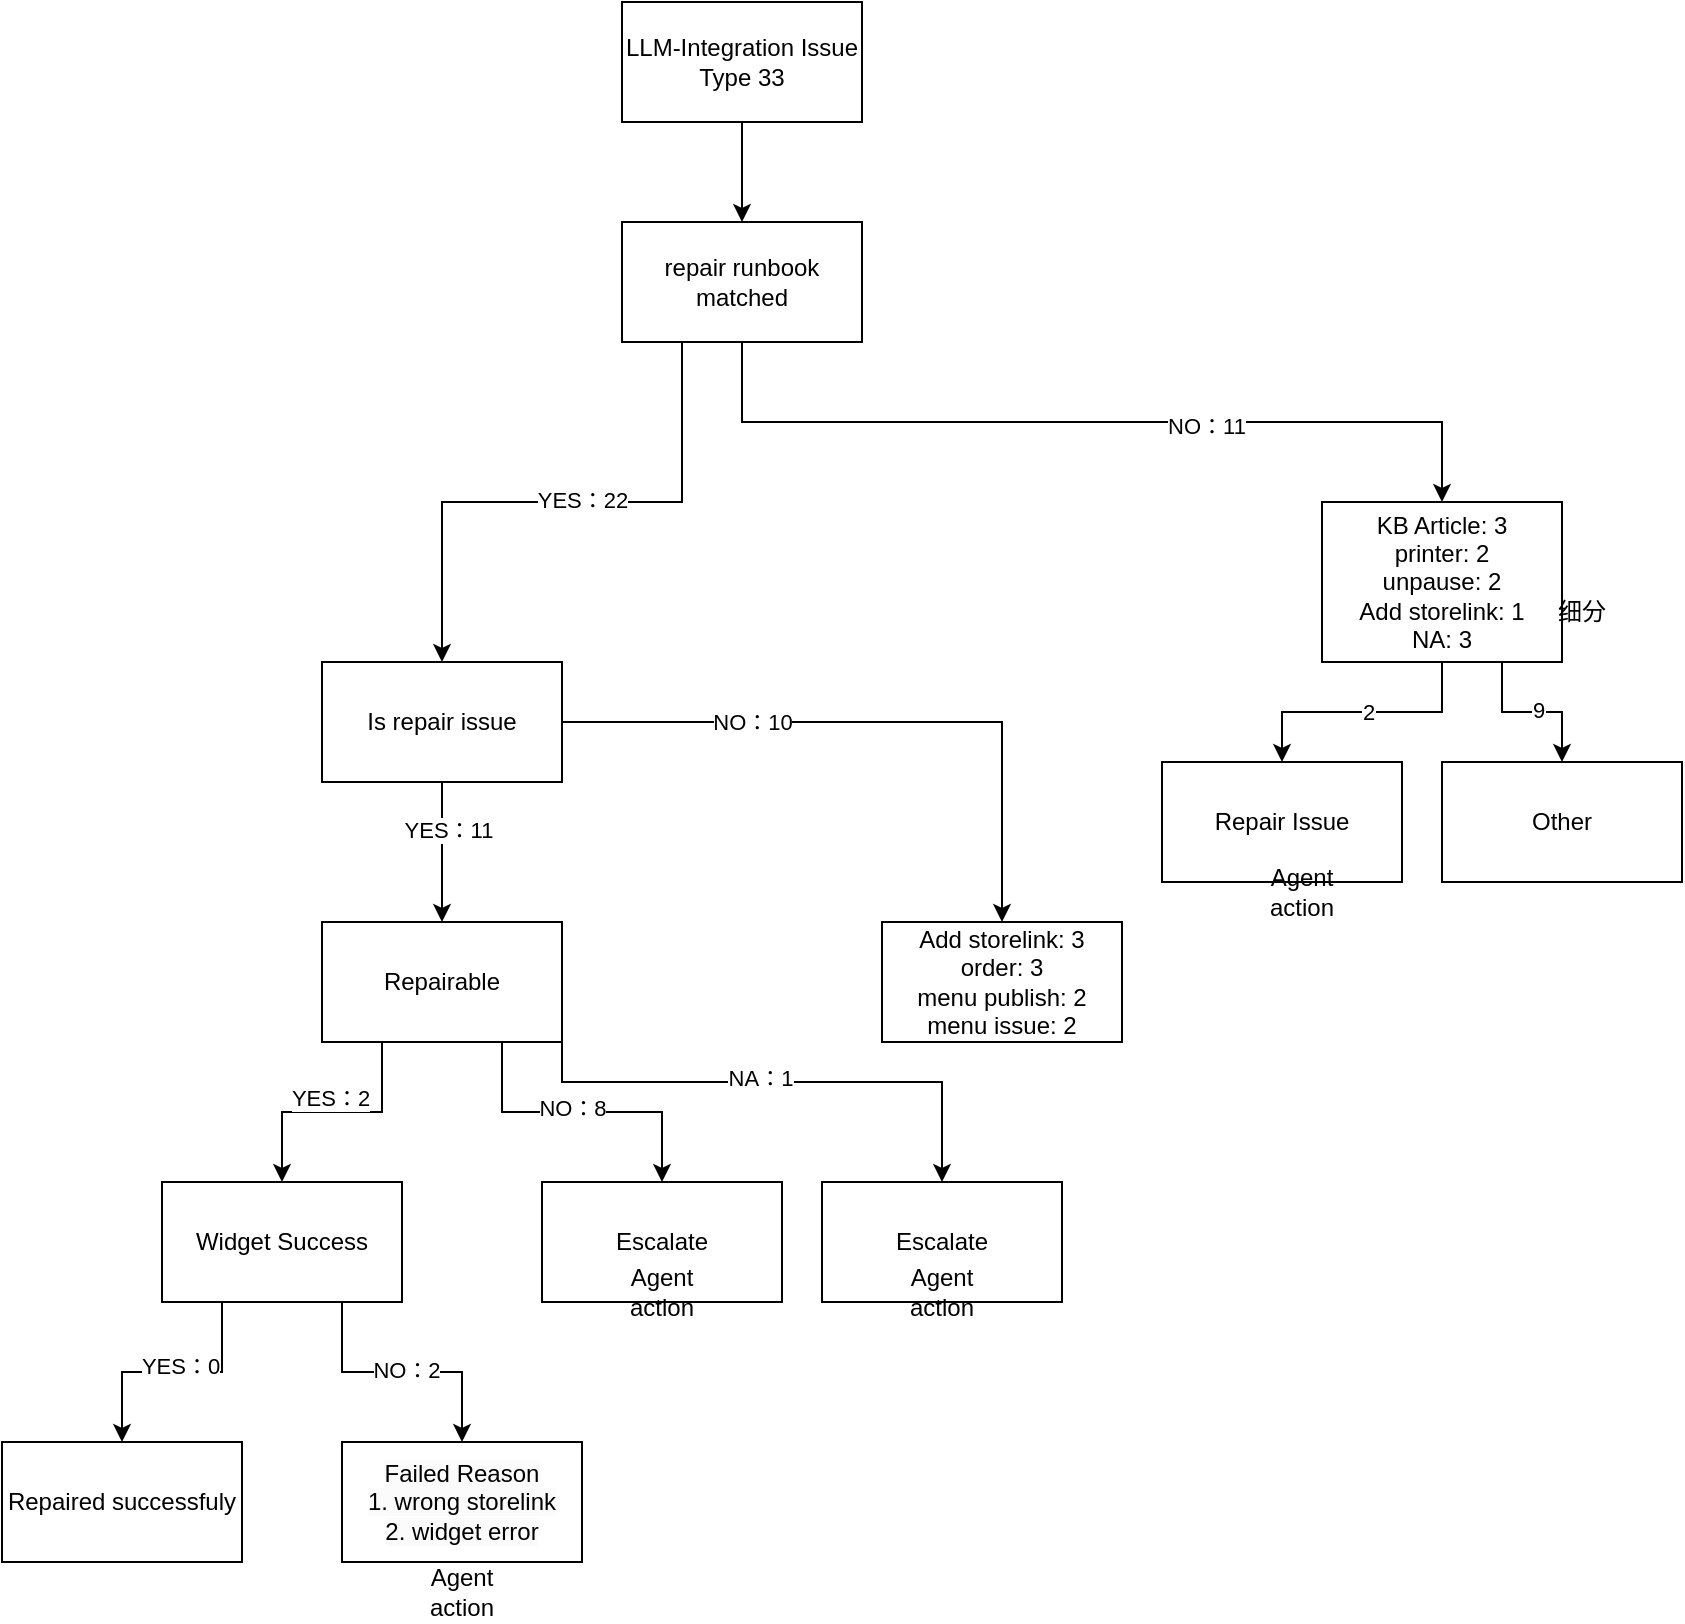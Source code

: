 <mxfile version="25.0.3">
  <diagram name="Page-1" id="e1eXuWaU9WfsJ-PKviq6">
    <mxGraphModel dx="1837" dy="743" grid="1" gridSize="10" guides="1" tooltips="1" connect="1" arrows="1" fold="1" page="1" pageScale="1" pageWidth="850" pageHeight="1100" math="0" shadow="0">
      <root>
        <mxCell id="0" />
        <mxCell id="1" parent="0" />
        <mxCell id="fQQwxeyHgZwv-CVo4GR3-3" style="edgeStyle=orthogonalEdgeStyle;rounded=0;orthogonalLoop=1;jettySize=auto;html=1;exitX=0.5;exitY=1;exitDx=0;exitDy=0;entryX=0.5;entryY=0;entryDx=0;entryDy=0;" edge="1" parent="1" source="fQQwxeyHgZwv-CVo4GR3-1" target="fQQwxeyHgZwv-CVo4GR3-2">
          <mxGeometry relative="1" as="geometry" />
        </mxCell>
        <mxCell id="fQQwxeyHgZwv-CVo4GR3-1" value="LLM-Integration Issue Type 33" style="whiteSpace=wrap;html=1;" vertex="1" parent="1">
          <mxGeometry x="350" y="510" width="120" height="60" as="geometry" />
        </mxCell>
        <mxCell id="fQQwxeyHgZwv-CVo4GR3-7" style="edgeStyle=orthogonalEdgeStyle;rounded=0;orthogonalLoop=1;jettySize=auto;html=1;exitX=0.25;exitY=1;exitDx=0;exitDy=0;entryX=0.5;entryY=0;entryDx=0;entryDy=0;" edge="1" parent="1" source="fQQwxeyHgZwv-CVo4GR3-2" target="fQQwxeyHgZwv-CVo4GR3-35">
          <mxGeometry relative="1" as="geometry" />
        </mxCell>
        <mxCell id="fQQwxeyHgZwv-CVo4GR3-33" value="YES：22" style="edgeLabel;html=1;align=center;verticalAlign=middle;resizable=0;points=[];" vertex="1" connectable="0" parent="fQQwxeyHgZwv-CVo4GR3-7">
          <mxGeometry x="-0.071" y="-1" relative="1" as="geometry">
            <mxPoint as="offset" />
          </mxGeometry>
        </mxCell>
        <mxCell id="fQQwxeyHgZwv-CVo4GR3-30" style="edgeStyle=orthogonalEdgeStyle;rounded=0;orthogonalLoop=1;jettySize=auto;html=1;exitX=0.5;exitY=1;exitDx=0;exitDy=0;" edge="1" parent="1" source="fQQwxeyHgZwv-CVo4GR3-2" target="fQQwxeyHgZwv-CVo4GR3-29">
          <mxGeometry relative="1" as="geometry" />
        </mxCell>
        <mxCell id="fQQwxeyHgZwv-CVo4GR3-41" value="NO：11" style="edgeLabel;html=1;align=center;verticalAlign=middle;resizable=0;points=[];" vertex="1" connectable="0" parent="fQQwxeyHgZwv-CVo4GR3-30">
          <mxGeometry x="0.263" y="-2" relative="1" as="geometry">
            <mxPoint as="offset" />
          </mxGeometry>
        </mxCell>
        <mxCell id="fQQwxeyHgZwv-CVo4GR3-2" value="repair runbook matched" style="whiteSpace=wrap;html=1;" vertex="1" parent="1">
          <mxGeometry x="350" y="620" width="120" height="60" as="geometry" />
        </mxCell>
        <mxCell id="fQQwxeyHgZwv-CVo4GR3-13" style="edgeStyle=orthogonalEdgeStyle;rounded=0;orthogonalLoop=1;jettySize=auto;html=1;exitX=0.25;exitY=1;exitDx=0;exitDy=0;" edge="1" parent="1" source="fQQwxeyHgZwv-CVo4GR3-5" target="fQQwxeyHgZwv-CVo4GR3-11">
          <mxGeometry relative="1" as="geometry" />
        </mxCell>
        <mxCell id="fQQwxeyHgZwv-CVo4GR3-14" value="YES：2" style="edgeLabel;html=1;align=center;verticalAlign=middle;resizable=0;points=[];" vertex="1" connectable="0" parent="fQQwxeyHgZwv-CVo4GR3-13">
          <mxGeometry x="0.027" y="-7" relative="1" as="geometry">
            <mxPoint as="offset" />
          </mxGeometry>
        </mxCell>
        <mxCell id="fQQwxeyHgZwv-CVo4GR3-17" style="edgeStyle=orthogonalEdgeStyle;rounded=0;orthogonalLoop=1;jettySize=auto;html=1;exitX=0.75;exitY=1;exitDx=0;exitDy=0;entryX=0.5;entryY=0;entryDx=0;entryDy=0;" edge="1" parent="1" source="fQQwxeyHgZwv-CVo4GR3-5" target="fQQwxeyHgZwv-CVo4GR3-12">
          <mxGeometry relative="1" as="geometry" />
        </mxCell>
        <mxCell id="fQQwxeyHgZwv-CVo4GR3-18" value="NO：8" style="edgeLabel;html=1;align=center;verticalAlign=middle;resizable=0;points=[];" vertex="1" connectable="0" parent="fQQwxeyHgZwv-CVo4GR3-17">
          <mxGeometry x="-0.067" y="2" relative="1" as="geometry">
            <mxPoint as="offset" />
          </mxGeometry>
        </mxCell>
        <mxCell id="fQQwxeyHgZwv-CVo4GR3-48" style="edgeStyle=orthogonalEdgeStyle;rounded=0;orthogonalLoop=1;jettySize=auto;html=1;exitX=1;exitY=0.75;exitDx=0;exitDy=0;entryX=0.5;entryY=0;entryDx=0;entryDy=0;" edge="1" parent="1" source="fQQwxeyHgZwv-CVo4GR3-5" target="fQQwxeyHgZwv-CVo4GR3-47">
          <mxGeometry relative="1" as="geometry">
            <Array as="points">
              <mxPoint x="320" y="1050" />
              <mxPoint x="510" y="1050" />
            </Array>
          </mxGeometry>
        </mxCell>
        <mxCell id="fQQwxeyHgZwv-CVo4GR3-49" value="NA：1" style="edgeLabel;html=1;align=center;verticalAlign=middle;resizable=0;points=[];" vertex="1" connectable="0" parent="fQQwxeyHgZwv-CVo4GR3-48">
          <mxGeometry x="-0.025" y="2" relative="1" as="geometry">
            <mxPoint as="offset" />
          </mxGeometry>
        </mxCell>
        <mxCell id="fQQwxeyHgZwv-CVo4GR3-5" value="Repairable" style="whiteSpace=wrap;html=1;" vertex="1" parent="1">
          <mxGeometry x="200" y="970" width="120" height="60" as="geometry" />
        </mxCell>
        <mxCell id="fQQwxeyHgZwv-CVo4GR3-21" style="edgeStyle=orthogonalEdgeStyle;rounded=0;orthogonalLoop=1;jettySize=auto;html=1;exitX=0.25;exitY=1;exitDx=0;exitDy=0;entryX=0.5;entryY=0;entryDx=0;entryDy=0;" edge="1" parent="1" source="fQQwxeyHgZwv-CVo4GR3-11" target="fQQwxeyHgZwv-CVo4GR3-19">
          <mxGeometry relative="1" as="geometry" />
        </mxCell>
        <mxCell id="fQQwxeyHgZwv-CVo4GR3-22" value="YES：0" style="edgeLabel;html=1;align=center;verticalAlign=middle;resizable=0;points=[];" vertex="1" connectable="0" parent="fQQwxeyHgZwv-CVo4GR3-21">
          <mxGeometry x="-0.061" y="-3" relative="1" as="geometry">
            <mxPoint as="offset" />
          </mxGeometry>
        </mxCell>
        <mxCell id="fQQwxeyHgZwv-CVo4GR3-23" style="edgeStyle=orthogonalEdgeStyle;rounded=0;orthogonalLoop=1;jettySize=auto;html=1;exitX=0.75;exitY=1;exitDx=0;exitDy=0;" edge="1" parent="1" source="fQQwxeyHgZwv-CVo4GR3-11" target="fQQwxeyHgZwv-CVo4GR3-20">
          <mxGeometry relative="1" as="geometry" />
        </mxCell>
        <mxCell id="fQQwxeyHgZwv-CVo4GR3-24" value="NO：2" style="edgeLabel;html=1;align=center;verticalAlign=middle;resizable=0;points=[];" vertex="1" connectable="0" parent="fQQwxeyHgZwv-CVo4GR3-23">
          <mxGeometry x="0.033" y="1" relative="1" as="geometry">
            <mxPoint as="offset" />
          </mxGeometry>
        </mxCell>
        <mxCell id="fQQwxeyHgZwv-CVo4GR3-11" value="Widget Success" style="whiteSpace=wrap;html=1;" vertex="1" parent="1">
          <mxGeometry x="120" y="1100" width="120" height="60" as="geometry" />
        </mxCell>
        <mxCell id="fQQwxeyHgZwv-CVo4GR3-12" value="Escalate" style="whiteSpace=wrap;html=1;" vertex="1" parent="1">
          <mxGeometry x="310" y="1100" width="120" height="60" as="geometry" />
        </mxCell>
        <mxCell id="fQQwxeyHgZwv-CVo4GR3-19" value="Repaired successfuly" style="whiteSpace=wrap;html=1;" vertex="1" parent="1">
          <mxGeometry x="40" y="1230" width="120" height="60" as="geometry" />
        </mxCell>
        <mxCell id="fQQwxeyHgZwv-CVo4GR3-20" value="&lt;span style=&quot;color: rgb(0, 0, 0); font-family: Helvetica; font-size: 12px; font-style: normal; font-variant-ligatures: normal; font-variant-caps: normal; font-weight: 400; letter-spacing: normal; orphans: 2; text-align: center; text-indent: 0px; text-transform: none; widows: 2; word-spacing: 0px; -webkit-text-stroke-width: 0px; white-space: normal; background-color: rgb(251, 251, 251); text-decoration-thickness: initial; text-decoration-style: initial; text-decoration-color: initial; display: inline !important; float: none;&quot;&gt;Failed Reason&lt;br&gt;1. wrong storelink&lt;br&gt;2. widget error&lt;/span&gt;" style="whiteSpace=wrap;html=1;" vertex="1" parent="1">
          <mxGeometry x="210" y="1230" width="120" height="60" as="geometry" />
        </mxCell>
        <mxCell id="fQQwxeyHgZwv-CVo4GR3-51" style="edgeStyle=orthogonalEdgeStyle;rounded=0;orthogonalLoop=1;jettySize=auto;html=1;exitX=0.5;exitY=1;exitDx=0;exitDy=0;" edge="1" parent="1" source="fQQwxeyHgZwv-CVo4GR3-29" target="fQQwxeyHgZwv-CVo4GR3-50">
          <mxGeometry relative="1" as="geometry" />
        </mxCell>
        <mxCell id="fQQwxeyHgZwv-CVo4GR3-52" value="2" style="edgeLabel;html=1;align=center;verticalAlign=middle;resizable=0;points=[];" vertex="1" connectable="0" parent="fQQwxeyHgZwv-CVo4GR3-51">
          <mxGeometry x="-0.04" relative="1" as="geometry">
            <mxPoint as="offset" />
          </mxGeometry>
        </mxCell>
        <mxCell id="fQQwxeyHgZwv-CVo4GR3-54" style="edgeStyle=orthogonalEdgeStyle;rounded=0;orthogonalLoop=1;jettySize=auto;html=1;exitX=0.75;exitY=1;exitDx=0;exitDy=0;entryX=0.5;entryY=0;entryDx=0;entryDy=0;" edge="1" parent="1" source="fQQwxeyHgZwv-CVo4GR3-29" target="fQQwxeyHgZwv-CVo4GR3-53">
          <mxGeometry relative="1" as="geometry" />
        </mxCell>
        <mxCell id="fQQwxeyHgZwv-CVo4GR3-55" value="9" style="edgeLabel;html=1;align=center;verticalAlign=middle;resizable=0;points=[];" vertex="1" connectable="0" parent="fQQwxeyHgZwv-CVo4GR3-54">
          <mxGeometry x="0.057" y="1" relative="1" as="geometry">
            <mxPoint as="offset" />
          </mxGeometry>
        </mxCell>
        <mxCell id="fQQwxeyHgZwv-CVo4GR3-29" value="KB Article: 3&lt;br&gt;printer: 2&lt;br&gt;unpause: 2&lt;br&gt;Add storelink: 1&lt;br&gt;NA: 3" style="whiteSpace=wrap;html=1;" vertex="1" parent="1">
          <mxGeometry x="700" y="760" width="120" height="80" as="geometry" />
        </mxCell>
        <mxCell id="fQQwxeyHgZwv-CVo4GR3-37" style="edgeStyle=orthogonalEdgeStyle;rounded=0;orthogonalLoop=1;jettySize=auto;html=1;exitX=0.5;exitY=1;exitDx=0;exitDy=0;" edge="1" parent="1" source="fQQwxeyHgZwv-CVo4GR3-35" target="fQQwxeyHgZwv-CVo4GR3-5">
          <mxGeometry relative="1" as="geometry" />
        </mxCell>
        <mxCell id="fQQwxeyHgZwv-CVo4GR3-38" value="YES：11" style="edgeLabel;html=1;align=center;verticalAlign=middle;resizable=0;points=[];" vertex="1" connectable="0" parent="fQQwxeyHgZwv-CVo4GR3-37">
          <mxGeometry x="-0.314" y="3" relative="1" as="geometry">
            <mxPoint as="offset" />
          </mxGeometry>
        </mxCell>
        <mxCell id="fQQwxeyHgZwv-CVo4GR3-39" style="edgeStyle=orthogonalEdgeStyle;rounded=0;orthogonalLoop=1;jettySize=auto;html=1;exitX=1;exitY=0.5;exitDx=0;exitDy=0;" edge="1" parent="1" source="fQQwxeyHgZwv-CVo4GR3-35" target="fQQwxeyHgZwv-CVo4GR3-36">
          <mxGeometry relative="1" as="geometry" />
        </mxCell>
        <mxCell id="fQQwxeyHgZwv-CVo4GR3-40" value="NO：10" style="edgeLabel;html=1;align=center;verticalAlign=middle;resizable=0;points=[];" vertex="1" connectable="0" parent="fQQwxeyHgZwv-CVo4GR3-39">
          <mxGeometry x="-0.409" relative="1" as="geometry">
            <mxPoint as="offset" />
          </mxGeometry>
        </mxCell>
        <mxCell id="fQQwxeyHgZwv-CVo4GR3-35" value="Is repair issue" style="whiteSpace=wrap;html=1;" vertex="1" parent="1">
          <mxGeometry x="200" y="840" width="120" height="60" as="geometry" />
        </mxCell>
        <mxCell id="fQQwxeyHgZwv-CVo4GR3-36" value="Add storelink: 3&lt;br&gt;order: 3&lt;br&gt;menu publish: 2&lt;div&gt;menu issue: 2&lt;/div&gt;" style="whiteSpace=wrap;html=1;" vertex="1" parent="1">
          <mxGeometry x="480" y="970" width="120" height="60" as="geometry" />
        </mxCell>
        <mxCell id="fQQwxeyHgZwv-CVo4GR3-47" value="Escalate" style="whiteSpace=wrap;html=1;" vertex="1" parent="1">
          <mxGeometry x="450" y="1100" width="120" height="60" as="geometry" />
        </mxCell>
        <mxCell id="fQQwxeyHgZwv-CVo4GR3-50" value="Repair Issue" style="whiteSpace=wrap;html=1;" vertex="1" parent="1">
          <mxGeometry x="620" y="890" width="120" height="60" as="geometry" />
        </mxCell>
        <mxCell id="fQQwxeyHgZwv-CVo4GR3-53" value="Other" style="whiteSpace=wrap;html=1;" vertex="1" parent="1">
          <mxGeometry x="760" y="890" width="120" height="60" as="geometry" />
        </mxCell>
        <mxCell id="fQQwxeyHgZwv-CVo4GR3-58" value="Agent action" style="text;html=1;align=center;verticalAlign=middle;whiteSpace=wrap;rounded=0;" vertex="1" parent="1">
          <mxGeometry x="340" y="1140" width="60" height="30" as="geometry" />
        </mxCell>
        <mxCell id="fQQwxeyHgZwv-CVo4GR3-59" value="Agent action" style="text;html=1;align=center;verticalAlign=middle;whiteSpace=wrap;rounded=0;" vertex="1" parent="1">
          <mxGeometry x="240" y="1290" width="60" height="30" as="geometry" />
        </mxCell>
        <mxCell id="fQQwxeyHgZwv-CVo4GR3-60" value="Agent action" style="text;html=1;align=center;verticalAlign=middle;whiteSpace=wrap;rounded=0;" vertex="1" parent="1">
          <mxGeometry x="480" y="1140" width="60" height="30" as="geometry" />
        </mxCell>
        <mxCell id="fQQwxeyHgZwv-CVo4GR3-61" value="Agent action" style="text;html=1;align=center;verticalAlign=middle;whiteSpace=wrap;rounded=0;" vertex="1" parent="1">
          <mxGeometry x="660" y="940" width="60" height="30" as="geometry" />
        </mxCell>
        <mxCell id="fQQwxeyHgZwv-CVo4GR3-62" value="细分" style="text;html=1;align=center;verticalAlign=middle;whiteSpace=wrap;rounded=0;" vertex="1" parent="1">
          <mxGeometry x="800" y="800" width="60" height="30" as="geometry" />
        </mxCell>
      </root>
    </mxGraphModel>
  </diagram>
</mxfile>

